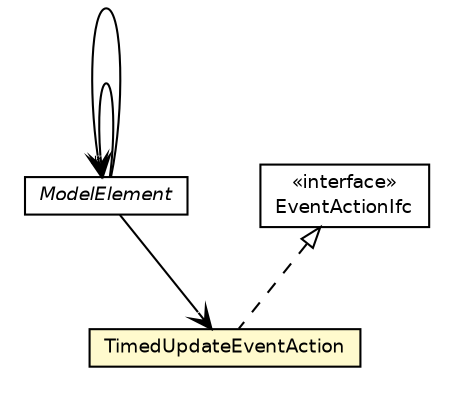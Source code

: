 #!/usr/local/bin/dot
#
# Class diagram 
# Generated by UMLGraph version 5.4 (http://www.umlgraph.org/)
#

digraph G {
	edge [fontname="Helvetica",fontsize=10,labelfontname="Helvetica",labelfontsize=10];
	node [fontname="Helvetica",fontsize=10,shape=plaintext];
	nodesep=0.25;
	ranksep=0.5;
	// jsl.modeling.ModelElement
	c115648 [label=<<table title="jsl.modeling.ModelElement" border="0" cellborder="1" cellspacing="0" cellpadding="2" port="p" href="./ModelElement.html">
		<tr><td><table border="0" cellspacing="0" cellpadding="1">
<tr><td align="center" balign="center"><font face="Helvetica-Oblique"> ModelElement </font></td></tr>
		</table></td></tr>
		</table>>, URL="./ModelElement.html", fontname="Helvetica", fontcolor="black", fontsize=9.0];
	// jsl.modeling.ModelElement.TimedUpdateEventAction
	c115650 [label=<<table title="jsl.modeling.ModelElement.TimedUpdateEventAction" border="0" cellborder="1" cellspacing="0" cellpadding="2" port="p" bgcolor="lemonChiffon" href="./ModelElement.TimedUpdateEventAction.html">
		<tr><td><table border="0" cellspacing="0" cellpadding="1">
<tr><td align="center" balign="center"> TimedUpdateEventAction </td></tr>
		</table></td></tr>
		</table>>, URL="./ModelElement.TimedUpdateEventAction.html", fontname="Helvetica", fontcolor="black", fontsize=9.0];
	// jsl.modeling.EventActionIfc
	c115663 [label=<<table title="jsl.modeling.EventActionIfc" border="0" cellborder="1" cellspacing="0" cellpadding="2" port="p" href="./EventActionIfc.html">
		<tr><td><table border="0" cellspacing="0" cellpadding="1">
<tr><td align="center" balign="center"> &#171;interface&#187; </td></tr>
<tr><td align="center" balign="center"> EventActionIfc </td></tr>
		</table></td></tr>
		</table>>, URL="./EventActionIfc.html", fontname="Helvetica", fontcolor="black", fontsize=9.0];
	//jsl.modeling.ModelElement.TimedUpdateEventAction implements jsl.modeling.EventActionIfc
	c115663:p -> c115650:p [dir=back,arrowtail=empty,style=dashed];
	// jsl.modeling.ModelElement NAVASSOC jsl.modeling.ModelElement
	c115648:p -> c115648:p [taillabel="", label="", headlabel="*", fontname="Helvetica", fontcolor="black", fontsize=10.0, color="black", arrowhead=open];
	// jsl.modeling.ModelElement NAVASSOC jsl.modeling.ModelElement
	c115648:p -> c115648:p [taillabel="", label="", headlabel="", fontname="Helvetica", fontcolor="black", fontsize=10.0, color="black", arrowhead=open];
	// jsl.modeling.ModelElement NAVASSOC jsl.modeling.ModelElement.TimedUpdateEventAction
	c115648:p -> c115650:p [taillabel="", label="", headlabel="", fontname="Helvetica", fontcolor="black", fontsize=10.0, color="black", arrowhead=open];
}

